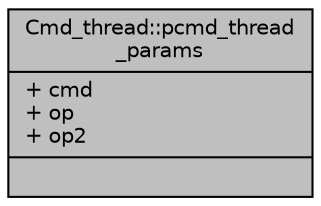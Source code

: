 digraph "Cmd_thread::pcmd_thread_params"
{
  edge [fontname="Helvetica",fontsize="10",labelfontname="Helvetica",labelfontsize="10"];
  node [fontname="Helvetica",fontsize="10",shape=record];
  Node1 [label="{Cmd_thread::pcmd_thread\l_params\n|+ cmd\l+ op\l+ op2\l|}",height=0.2,width=0.4,color="black", fillcolor="grey75", style="filled", fontcolor="black"];
}
